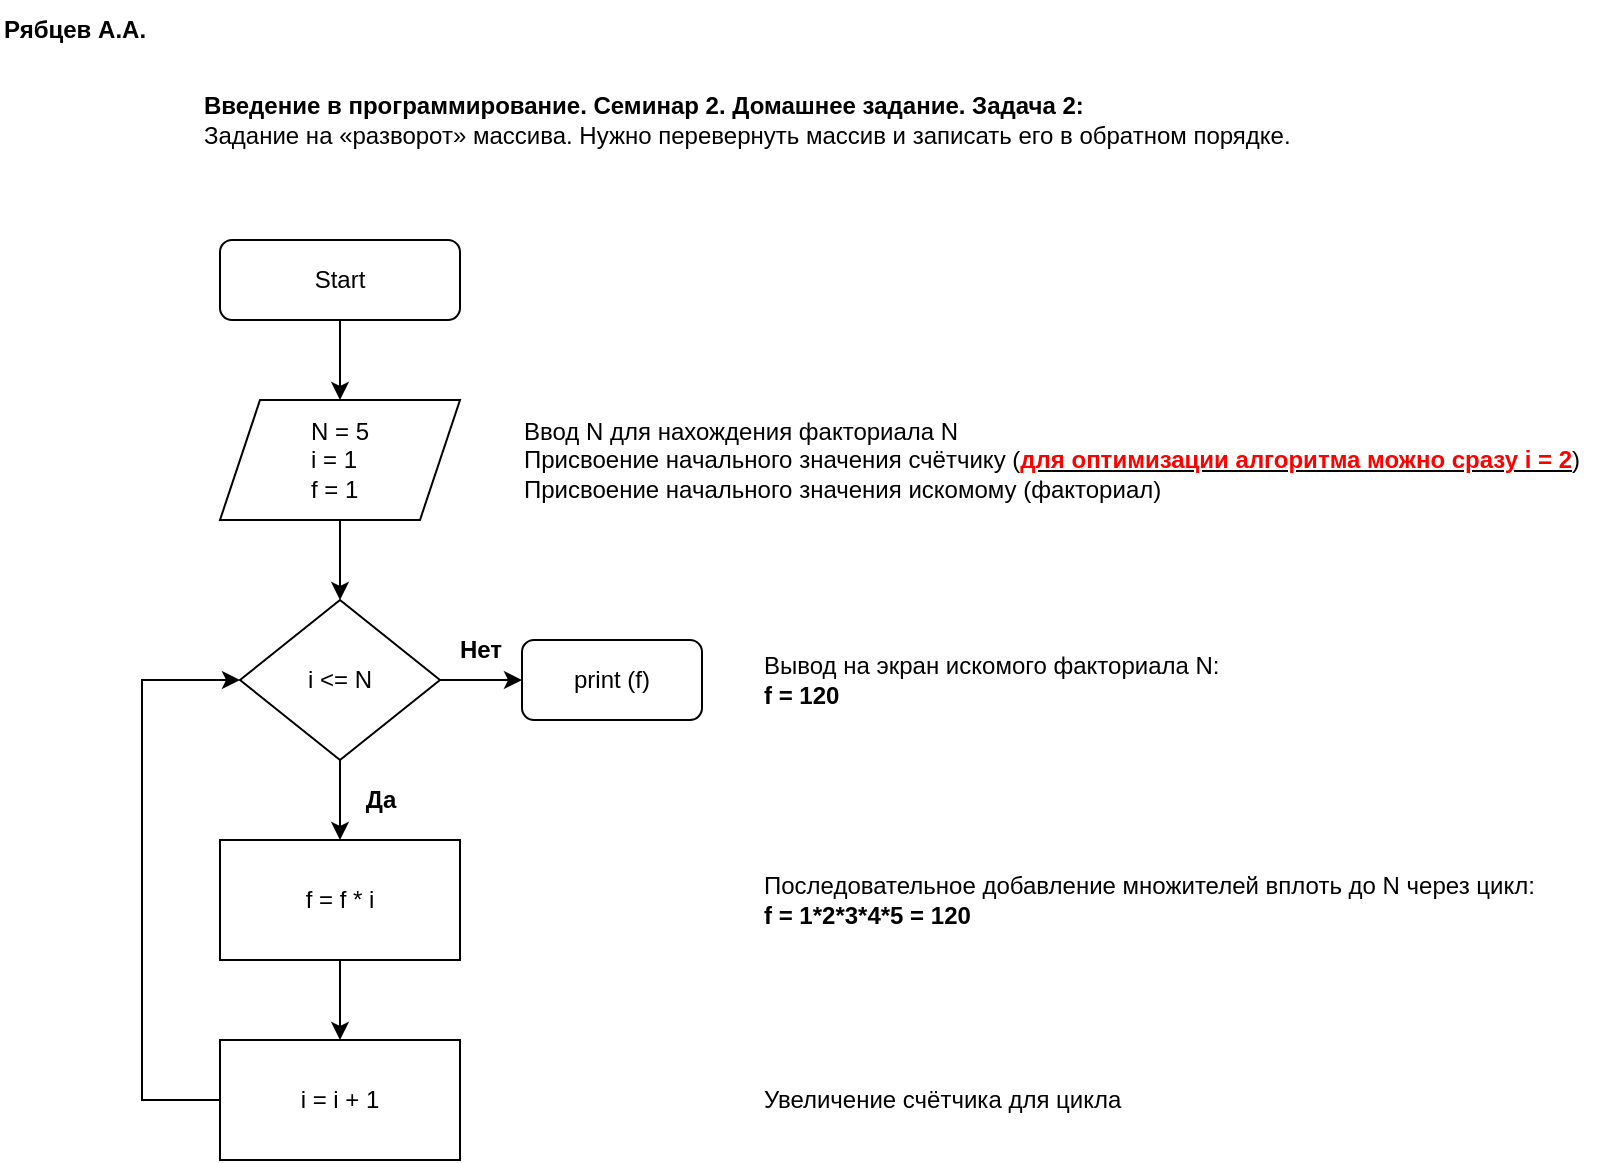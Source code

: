 <mxfile version="20.6.2" type="github">
  <diagram id="C5RBs43oDa-KdzZeNtuy" name="Page-1">
    <mxGraphModel dx="1422" dy="754" grid="1" gridSize="10" guides="1" tooltips="1" connect="1" arrows="1" fold="1" page="1" pageScale="1" pageWidth="827" pageHeight="1169" math="0" shadow="0">
      <root>
        <mxCell id="WIyWlLk6GJQsqaUBKTNV-0" />
        <mxCell id="WIyWlLk6GJQsqaUBKTNV-1" parent="WIyWlLk6GJQsqaUBKTNV-0" />
        <mxCell id="lQhNjR4lgMlTLbbqgxDL-0" value="" style="edgeStyle=orthogonalEdgeStyle;rounded=0;orthogonalLoop=1;jettySize=auto;html=1;" edge="1" parent="WIyWlLk6GJQsqaUBKTNV-1" source="lQhNjR4lgMlTLbbqgxDL-1">
          <mxGeometry relative="1" as="geometry">
            <mxPoint x="190" y="210" as="targetPoint" />
          </mxGeometry>
        </mxCell>
        <mxCell id="lQhNjR4lgMlTLbbqgxDL-1" value="Start" style="rounded=1;whiteSpace=wrap;html=1;fontSize=12;glass=0;strokeWidth=1;shadow=0;" vertex="1" parent="WIyWlLk6GJQsqaUBKTNV-1">
          <mxGeometry x="130" y="130" width="120" height="40" as="geometry" />
        </mxCell>
        <mxCell id="lQhNjR4lgMlTLbbqgxDL-2" value="print (f)" style="rounded=1;whiteSpace=wrap;html=1;fontSize=12;glass=0;strokeWidth=1;shadow=0;" vertex="1" parent="WIyWlLk6GJQsqaUBKTNV-1">
          <mxGeometry x="281" y="330" width="90" height="40" as="geometry" />
        </mxCell>
        <mxCell id="lQhNjR4lgMlTLbbqgxDL-3" value="" style="edgeStyle=orthogonalEdgeStyle;rounded=0;orthogonalLoop=1;jettySize=auto;html=1;" edge="1" parent="WIyWlLk6GJQsqaUBKTNV-1" source="lQhNjR4lgMlTLbbqgxDL-4" target="lQhNjR4lgMlTLbbqgxDL-11">
          <mxGeometry relative="1" as="geometry" />
        </mxCell>
        <mxCell id="lQhNjR4lgMlTLbbqgxDL-4" value="&lt;div style=&quot;text-align: justify;&quot;&gt;&lt;span style=&quot;background-color: initial;&quot;&gt;N = 5&lt;/span&gt;&lt;/div&gt;&lt;div style=&quot;text-align: justify;&quot;&gt;&lt;span style=&quot;background-color: initial;&quot;&gt;i = 1&lt;/span&gt;&lt;/div&gt;&lt;div style=&quot;text-align: justify;&quot;&gt;&lt;span style=&quot;background-color: initial;&quot;&gt;f = 1&lt;/span&gt;&lt;/div&gt;" style="shape=parallelogram;perimeter=parallelogramPerimeter;whiteSpace=wrap;html=1;fixedSize=1;" vertex="1" parent="WIyWlLk6GJQsqaUBKTNV-1">
          <mxGeometry x="130" y="210" width="120" height="60" as="geometry" />
        </mxCell>
        <mxCell id="lQhNjR4lgMlTLbbqgxDL-5" value="Вывод на экран искомого факториала N:&amp;nbsp;&lt;br&gt;&lt;b&gt;f = 120&lt;/b&gt;" style="text;html=1;align=left;verticalAlign=middle;resizable=0;points=[];autosize=1;strokeColor=none;fillColor=none;" vertex="1" parent="WIyWlLk6GJQsqaUBKTNV-1">
          <mxGeometry x="400" y="330" width="250" height="40" as="geometry" />
        </mxCell>
        <mxCell id="lQhNjR4lgMlTLbbqgxDL-6" value="&lt;div style=&quot;&quot;&gt;&lt;span style=&quot;background-color: initial;&quot;&gt;Последовательное добавление множителей вплоть до N через цикл:&amp;nbsp;&lt;/span&gt;&lt;/div&gt;&lt;div style=&quot;&quot;&gt;&lt;span style=&quot;background-color: initial;&quot;&gt;&lt;b&gt;f = 1*2*3*4*5 = 120&lt;/b&gt;&lt;/span&gt;&lt;/div&gt;" style="text;html=1;align=left;verticalAlign=middle;resizable=0;points=[];autosize=1;strokeColor=none;fillColor=none;" vertex="1" parent="WIyWlLk6GJQsqaUBKTNV-1">
          <mxGeometry x="400" y="440" width="410" height="40" as="geometry" />
        </mxCell>
        <mxCell id="lQhNjR4lgMlTLbbqgxDL-7" value="Ввод N для нахождения факториала N&lt;br&gt;Присвоение начального значения счётчику (&lt;b&gt;&lt;u&gt;&lt;font color=&quot;#ff0000&quot;&gt;для оптимизации алгоритма можно сразу i = 2&lt;/font&gt;&lt;/u&gt;&lt;/b&gt;)&lt;br&gt;Присвоение начального значения искомому (факториал)" style="text;html=1;align=left;verticalAlign=middle;resizable=0;points=[];autosize=1;strokeColor=none;fillColor=none;" vertex="1" parent="WIyWlLk6GJQsqaUBKTNV-1">
          <mxGeometry x="280" y="210" width="550" height="60" as="geometry" />
        </mxCell>
        <mxCell id="lQhNjR4lgMlTLbbqgxDL-8" value="&lt;b&gt;Введение в программирование. Семинар 2. Домашнее задание. Задача 2:&lt;br&gt;&lt;/b&gt;&lt;div&gt;&lt;div&gt;Задание на «разворот» массива. Нужно перевернуть массив и&amp;nbsp;&lt;span style=&quot;background-color: initial;&quot;&gt;записать его в обратном порядке.&lt;/span&gt;&lt;/div&gt;&lt;/div&gt;" style="text;html=1;align=left;verticalAlign=middle;resizable=0;points=[];autosize=1;strokeColor=none;fillColor=none;" vertex="1" parent="WIyWlLk6GJQsqaUBKTNV-1">
          <mxGeometry x="120" y="50" width="570" height="40" as="geometry" />
        </mxCell>
        <mxCell id="lQhNjR4lgMlTLbbqgxDL-9" value="" style="edgeStyle=orthogonalEdgeStyle;rounded=0;orthogonalLoop=1;jettySize=auto;html=1;" edge="1" parent="WIyWlLk6GJQsqaUBKTNV-1" source="lQhNjR4lgMlTLbbqgxDL-11" target="lQhNjR4lgMlTLbbqgxDL-13">
          <mxGeometry relative="1" as="geometry" />
        </mxCell>
        <mxCell id="lQhNjR4lgMlTLbbqgxDL-10" value="" style="edgeStyle=orthogonalEdgeStyle;rounded=0;orthogonalLoop=1;jettySize=auto;html=1;" edge="1" parent="WIyWlLk6GJQsqaUBKTNV-1" source="lQhNjR4lgMlTLbbqgxDL-11" target="lQhNjR4lgMlTLbbqgxDL-2">
          <mxGeometry relative="1" as="geometry" />
        </mxCell>
        <mxCell id="lQhNjR4lgMlTLbbqgxDL-11" value="i &amp;lt;= N" style="rhombus;whiteSpace=wrap;html=1;" vertex="1" parent="WIyWlLk6GJQsqaUBKTNV-1">
          <mxGeometry x="140" y="310" width="100" height="80" as="geometry" />
        </mxCell>
        <mxCell id="lQhNjR4lgMlTLbbqgxDL-12" value="" style="edgeStyle=orthogonalEdgeStyle;rounded=0;orthogonalLoop=1;jettySize=auto;html=1;" edge="1" parent="WIyWlLk6GJQsqaUBKTNV-1" source="lQhNjR4lgMlTLbbqgxDL-13" target="lQhNjR4lgMlTLbbqgxDL-17">
          <mxGeometry relative="1" as="geometry" />
        </mxCell>
        <mxCell id="lQhNjR4lgMlTLbbqgxDL-13" value="f = f * i" style="rounded=0;whiteSpace=wrap;html=1;" vertex="1" parent="WIyWlLk6GJQsqaUBKTNV-1">
          <mxGeometry x="130" y="430" width="120" height="60" as="geometry" />
        </mxCell>
        <mxCell id="lQhNjR4lgMlTLbbqgxDL-14" value="&lt;b&gt;Да&lt;/b&gt;" style="text;html=1;align=center;verticalAlign=middle;resizable=0;points=[];autosize=1;strokeColor=none;fillColor=none;" vertex="1" parent="WIyWlLk6GJQsqaUBKTNV-1">
          <mxGeometry x="190" y="395" width="40" height="30" as="geometry" />
        </mxCell>
        <mxCell id="lQhNjR4lgMlTLbbqgxDL-15" value="&lt;b&gt;Нет&lt;/b&gt;" style="text;html=1;align=center;verticalAlign=middle;resizable=0;points=[];autosize=1;strokeColor=none;fillColor=none;" vertex="1" parent="WIyWlLk6GJQsqaUBKTNV-1">
          <mxGeometry x="240" y="320" width="40" height="30" as="geometry" />
        </mxCell>
        <mxCell id="lQhNjR4lgMlTLbbqgxDL-16" style="edgeStyle=orthogonalEdgeStyle;rounded=0;orthogonalLoop=1;jettySize=auto;html=1;entryX=0;entryY=0.5;entryDx=0;entryDy=0;" edge="1" parent="WIyWlLk6GJQsqaUBKTNV-1" source="lQhNjR4lgMlTLbbqgxDL-17" target="lQhNjR4lgMlTLbbqgxDL-11">
          <mxGeometry relative="1" as="geometry">
            <Array as="points">
              <mxPoint x="91" y="560" />
              <mxPoint x="91" y="350" />
            </Array>
          </mxGeometry>
        </mxCell>
        <mxCell id="lQhNjR4lgMlTLbbqgxDL-17" value="i = i + 1" style="rounded=0;whiteSpace=wrap;html=1;" vertex="1" parent="WIyWlLk6GJQsqaUBKTNV-1">
          <mxGeometry x="130" y="530" width="120" height="60" as="geometry" />
        </mxCell>
        <mxCell id="lQhNjR4lgMlTLbbqgxDL-18" value="&lt;div style=&quot;&quot;&gt;Увеличение счётчика для цикла&lt;br&gt;&lt;/div&gt;" style="text;html=1;align=left;verticalAlign=middle;resizable=0;points=[];autosize=1;strokeColor=none;fillColor=none;" vertex="1" parent="WIyWlLk6GJQsqaUBKTNV-1">
          <mxGeometry x="400" y="545" width="200" height="30" as="geometry" />
        </mxCell>
        <mxCell id="lQhNjR4lgMlTLbbqgxDL-19" value="&lt;b&gt;Рябцев А.А.&lt;/b&gt;" style="text;html=1;align=left;verticalAlign=middle;resizable=0;points=[];autosize=1;strokeColor=none;fillColor=none;" vertex="1" parent="WIyWlLk6GJQsqaUBKTNV-1">
          <mxGeometry x="20" y="10" width="90" height="30" as="geometry" />
        </mxCell>
      </root>
    </mxGraphModel>
  </diagram>
</mxfile>
